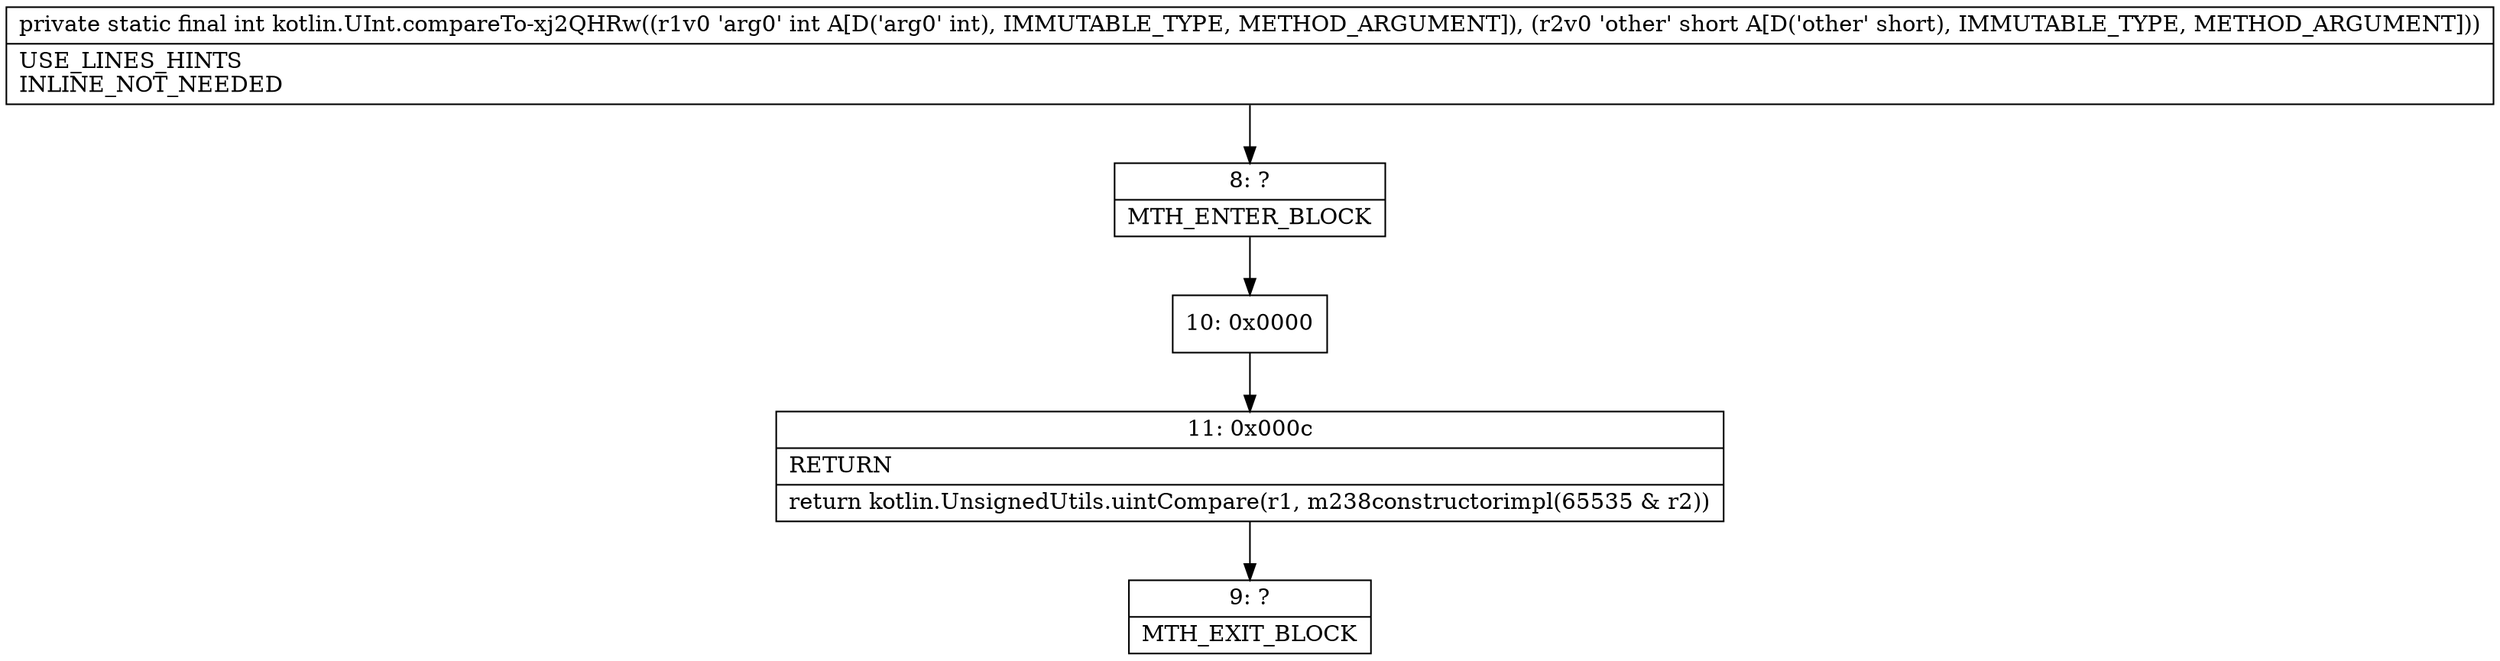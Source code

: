 digraph "CFG forkotlin.UInt.compareTo\-xj2QHRw(IS)I" {
Node_8 [shape=record,label="{8\:\ ?|MTH_ENTER_BLOCK\l}"];
Node_10 [shape=record,label="{10\:\ 0x0000}"];
Node_11 [shape=record,label="{11\:\ 0x000c|RETURN\l|return kotlin.UnsignedUtils.uintCompare(r1, m238constructorimpl(65535 & r2))\l}"];
Node_9 [shape=record,label="{9\:\ ?|MTH_EXIT_BLOCK\l}"];
MethodNode[shape=record,label="{private static final int kotlin.UInt.compareTo\-xj2QHRw((r1v0 'arg0' int A[D('arg0' int), IMMUTABLE_TYPE, METHOD_ARGUMENT]), (r2v0 'other' short A[D('other' short), IMMUTABLE_TYPE, METHOD_ARGUMENT]))  | USE_LINES_HINTS\lINLINE_NOT_NEEDED\l}"];
MethodNode -> Node_8;Node_8 -> Node_10;
Node_10 -> Node_11;
Node_11 -> Node_9;
}

